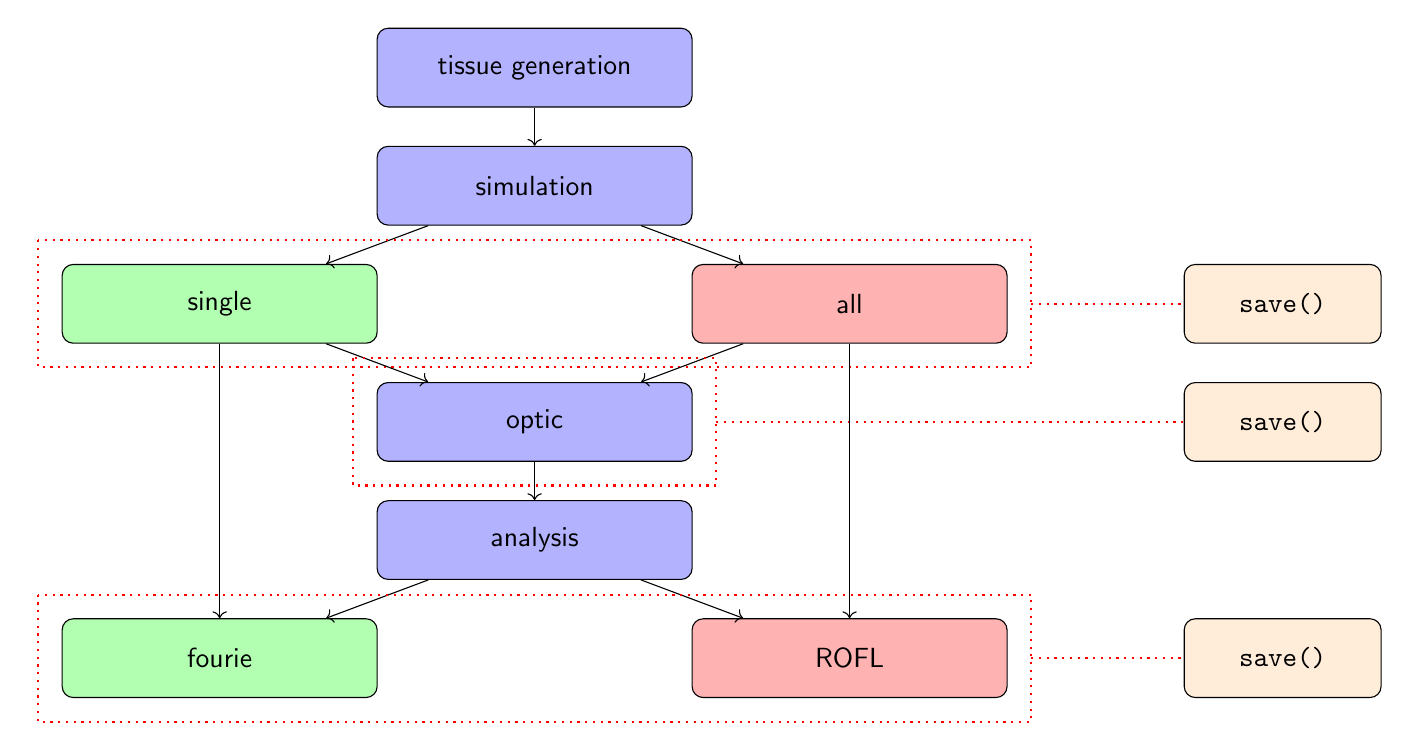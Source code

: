 \tikzset{%
  % Specifications for style of nodes:
    base/.style = {rectangle, rounded corners, draw=black,
                  minimum width=4cm, minimum height=1cm,
                  text centered, font=\sffamily},
    activity/.style = {base, fill=blue!30},
    activityLoop/.style = {base, fill=red!30},
    activitySingle/.style = {base, fill=green!30},
    save/.style = {base, minimum width=2.5cm, fill=orange!15,
                          font=\ttfamily},
}
% 
\begin{tikzpicture}
[node distance=1.5cm,
    every node/.style={fill=white, font=\sffamily}, align=center]
% 
    \node (tissue)      [activity]                                          {tissue generation};
    \node (simulation)  [activity, below of=tissue]                         {simulation};
    \node (sim_single)  [activitySingle, below of=simulation, xshift=-4cm]  {single};
    \node (sim_all)     [activityLoop, below of=simulation, xshift=4cm]     {all};
    \node (sim_save)    [save, right of=sim_all, xshift=4cm]                {save()};
    \node (sim_center)  [draw=none, below of=simulation] {};
    % 
    \node (optic)       [activity, below of=sim_center]                     {optic};
    \node (optic_save)  [save, right of=optic, xshift=8cm]                  {save()};
    % 
    \node (analysis)    [activity, below of=optic]                          {analysis};
    % 
    \node (ana_epa)     [activitySingle, below of=analysis, xshift=-4cm]    {fourie};
    \node (ana_rofl)    [activityLoop, below of=analysis, xshift=4cm]       {ROFL};
    \node (ana_save)    [save, right of=ana_rofl, xshift=4cm]               {save()};
%   
    \draw[->]     (tissue) -- (simulation);
    \draw[->]     (simulation) -- (sim_single);
    \draw[->]     (simulation) -- (sim_all);
    % 
    \draw[red,thick,dotted] ($(sim_single.north west)+(-0.3,0.3)$)  rectangle ($(sim_all.south east)+(0.3,-0.3)$);
    \draw[red,thick,dotted] ($(sim_all.east)+(0.3,-0.0)$) -- (sim_save);
    % 
    \draw[->]     (sim_single)  -- (optic);
    \draw[->]     (sim_all)     -- (optic);
    \draw[->]     (optic)       -- (analysis);
    \draw[red,thick,dotted] ($(optic.north west)+(-0.3,0.3)$)  rectangle ($(optic.south east)+(0.3,-0.3)$);
    \draw[red,thick,dotted] ($(optic.east)+(0.3,-0.0)$) -- (optic_save);
    % 
    \draw[->]     (analysis)    -- (ana_epa);
    \draw[->]     (analysis)    -- (ana_rofl);
    \draw[->]     (sim_single)  -- (ana_epa);
    \draw[->]     (sim_all)     -- (ana_rofl);
    \draw[red,thick,dotted] ($(ana_epa.north west)+(-0.3,0.3)$)  rectangle ($(ana_rofl.south east)+(0.3,-0.3)$);
    \draw[red,thick,dotted] ($(ana_rofl.east)+(0.3,-0.0)$) -- (ana_save);
\end{tikzpicture}